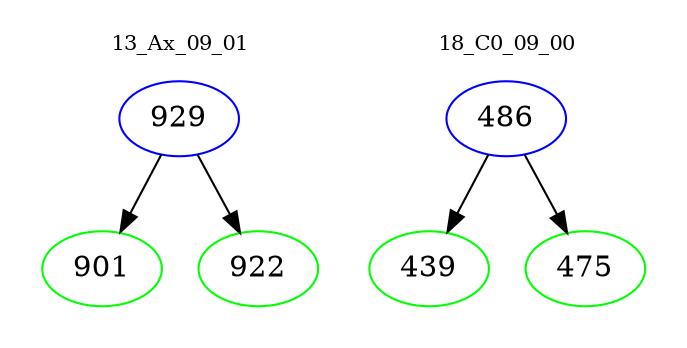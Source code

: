 digraph{
subgraph cluster_0 {
color = white
label = "13_Ax_09_01";
fontsize=10;
T0_929 [label="929", color="blue"]
T0_929 -> T0_901 [color="black"]
T0_901 [label="901", color="green"]
T0_929 -> T0_922 [color="black"]
T0_922 [label="922", color="green"]
}
subgraph cluster_1 {
color = white
label = "18_C0_09_00";
fontsize=10;
T1_486 [label="486", color="blue"]
T1_486 -> T1_439 [color="black"]
T1_439 [label="439", color="green"]
T1_486 -> T1_475 [color="black"]
T1_475 [label="475", color="green"]
}
}

